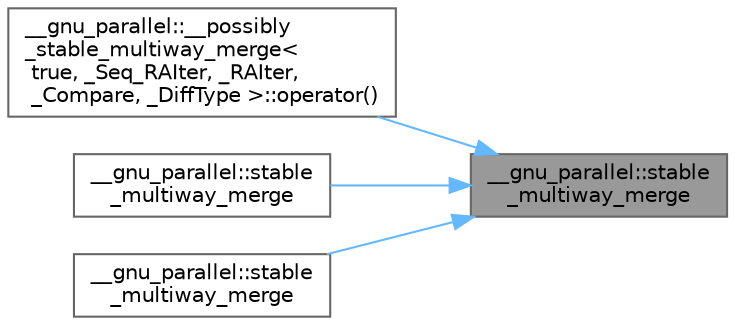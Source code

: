 digraph "__gnu_parallel::stable_multiway_merge"
{
 // LATEX_PDF_SIZE
  bgcolor="transparent";
  edge [fontname=Helvetica,fontsize=10,labelfontname=Helvetica,labelfontsize=10];
  node [fontname=Helvetica,fontsize=10,shape=box,height=0.2,width=0.4];
  rankdir="RL";
  Node1 [id="Node000001",label="__gnu_parallel::stable\l_multiway_merge",height=0.2,width=0.4,color="gray40", fillcolor="grey60", style="filled", fontcolor="black",tooltip=" "];
  Node1 -> Node2 [id="edge1_Node000001_Node000002",dir="back",color="steelblue1",style="solid",tooltip=" "];
  Node2 [id="Node000002",label="__gnu_parallel::__possibly\l_stable_multiway_merge\<\l true, _Seq_RAIter, _RAIter,\l _Compare, _DiffType \>::operator()",height=0.2,width=0.4,color="grey40", fillcolor="white", style="filled",URL="$struct____gnu__parallel_1_1____possibly__stable__multiway__merge_3_01true_00_01___seq___r_a_iter2ecdcf729effea6ea63a4538fbabf431.html#a962d987934439281004114a414348ed1",tooltip=" "];
  Node1 -> Node3 [id="edge2_Node000001_Node000003",dir="back",color="steelblue1",style="solid",tooltip=" "];
  Node3 [id="Node000003",label="__gnu_parallel::stable\l_multiway_merge",height=0.2,width=0.4,color="grey40", fillcolor="white", style="filled",URL="$namespace____gnu__parallel.html#a008a4daae19578fd8b00d789387f039f",tooltip=" "];
  Node1 -> Node4 [id="edge3_Node000001_Node000004",dir="back",color="steelblue1",style="solid",tooltip=" "];
  Node4 [id="Node000004",label="__gnu_parallel::stable\l_multiway_merge",height=0.2,width=0.4,color="grey40", fillcolor="white", style="filled",URL="$namespace____gnu__parallel.html#a31162912a5b53056b8971c3ec0e718ba",tooltip=" "];
}
